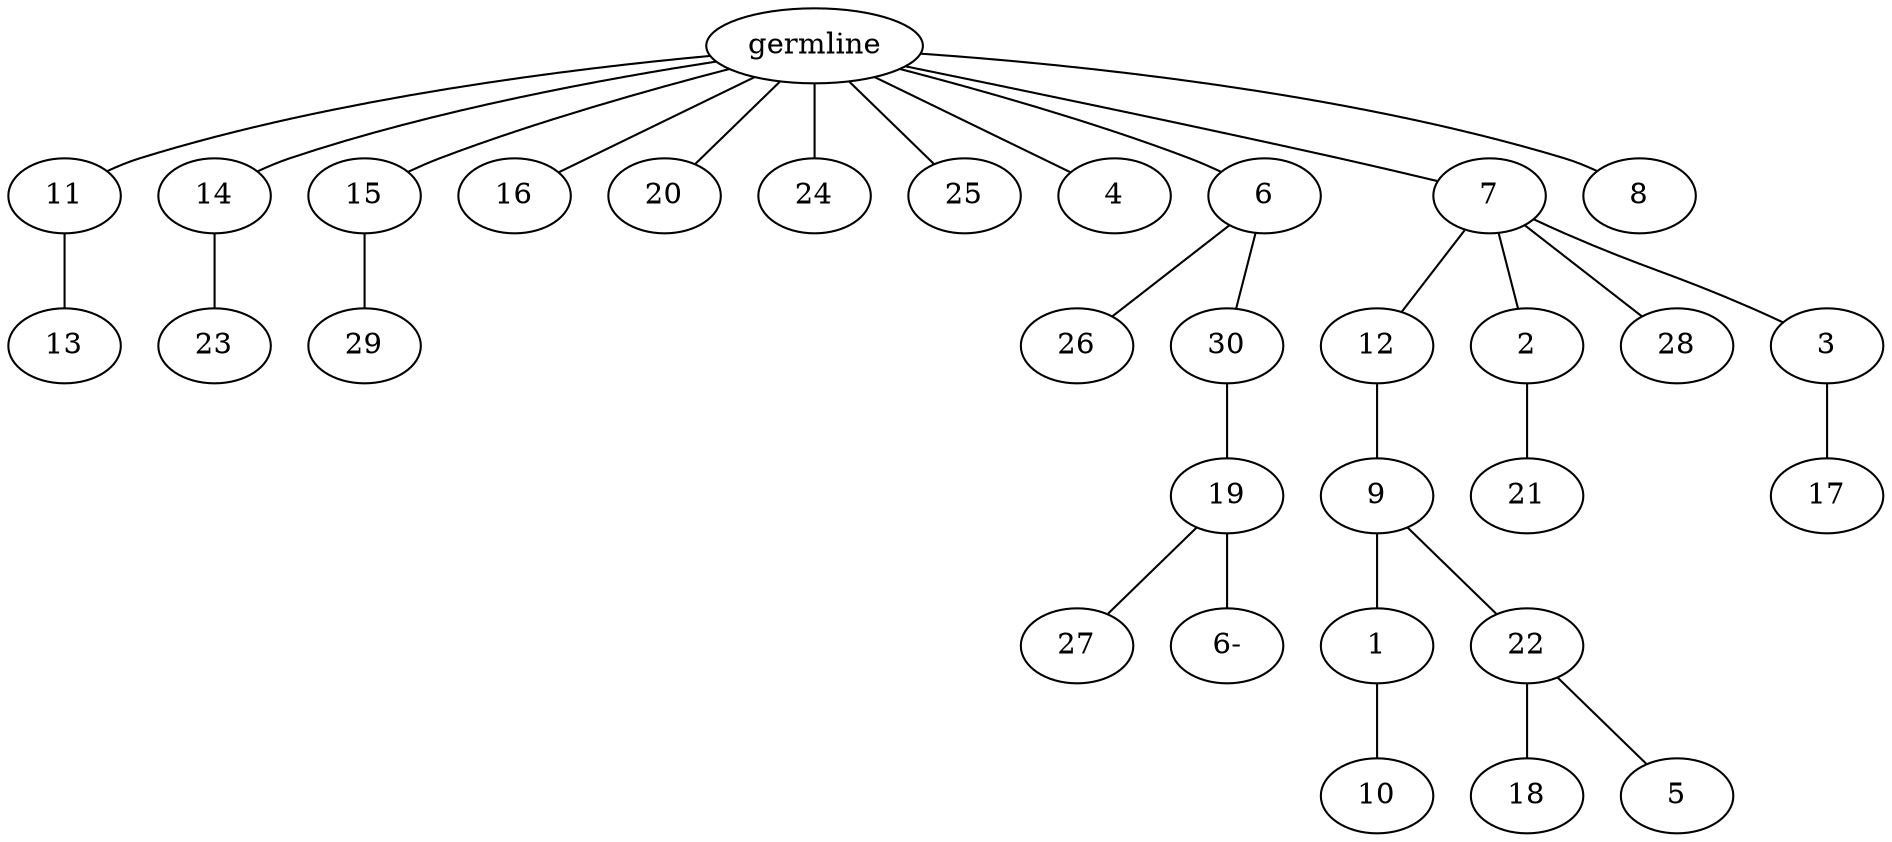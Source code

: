 graph tree {
    "140587637438496" [label="germline"];
    "140587636839232" [label="11"];
    "140587636867616" [label="13"];
    "140587636867568" [label="14"];
    "140587637451024" [label="23"];
    "140587636868288" [label="15"];
    "140587637449776" [label="29"];
    "140587636867520" [label="16"];
    "140587637449440" [label="20"];
    "140587637451648" [label="24"];
    "140587637449344" [label="25"];
    "140587637452656" [label="4"];
    "140587637448960" [label="6"];
    "140587637450688" [label="26"];
    "140587637448816" [label="30"];
    "140587637457200" [label="19"];
    "140587637458928" [label="27"];
    "140587637430736" [label="6-"];
    "140587637450784" [label="7"];
    "140587637458688" [label="12"];
    "140587637460128" [label="9"];
    "140587637459168" [label="1"];
    "140587637442736" [label="10"];
    "140587637458208" [label="22"];
    "140587637441584" [label="18"];
    "140587637452272" [label="5"];
    "140587637457632" [label="2"];
    "140587637460896" [label="21"];
    "140587637440624" [label="28"];
    "140587637444272" [label="3"];
    "140587637452128" [label="17"];
    "140587637457488" [label="8"];
    "140587637438496" -- "140587636839232";
    "140587637438496" -- "140587636867568";
    "140587637438496" -- "140587636868288";
    "140587637438496" -- "140587636867520";
    "140587637438496" -- "140587637449440";
    "140587637438496" -- "140587637451648";
    "140587637438496" -- "140587637449344";
    "140587637438496" -- "140587637452656";
    "140587637438496" -- "140587637448960";
    "140587637438496" -- "140587637450784";
    "140587637438496" -- "140587637457488";
    "140587636839232" -- "140587636867616";
    "140587636867568" -- "140587637451024";
    "140587636868288" -- "140587637449776";
    "140587637448960" -- "140587637450688";
    "140587637448960" -- "140587637448816";
    "140587637448816" -- "140587637457200";
    "140587637457200" -- "140587637458928";
    "140587637457200" -- "140587637430736";
    "140587637450784" -- "140587637458688";
    "140587637450784" -- "140587637457632";
    "140587637450784" -- "140587637440624";
    "140587637450784" -- "140587637444272";
    "140587637458688" -- "140587637460128";
    "140587637460128" -- "140587637459168";
    "140587637460128" -- "140587637458208";
    "140587637459168" -- "140587637442736";
    "140587637458208" -- "140587637441584";
    "140587637458208" -- "140587637452272";
    "140587637457632" -- "140587637460896";
    "140587637444272" -- "140587637452128";
}
